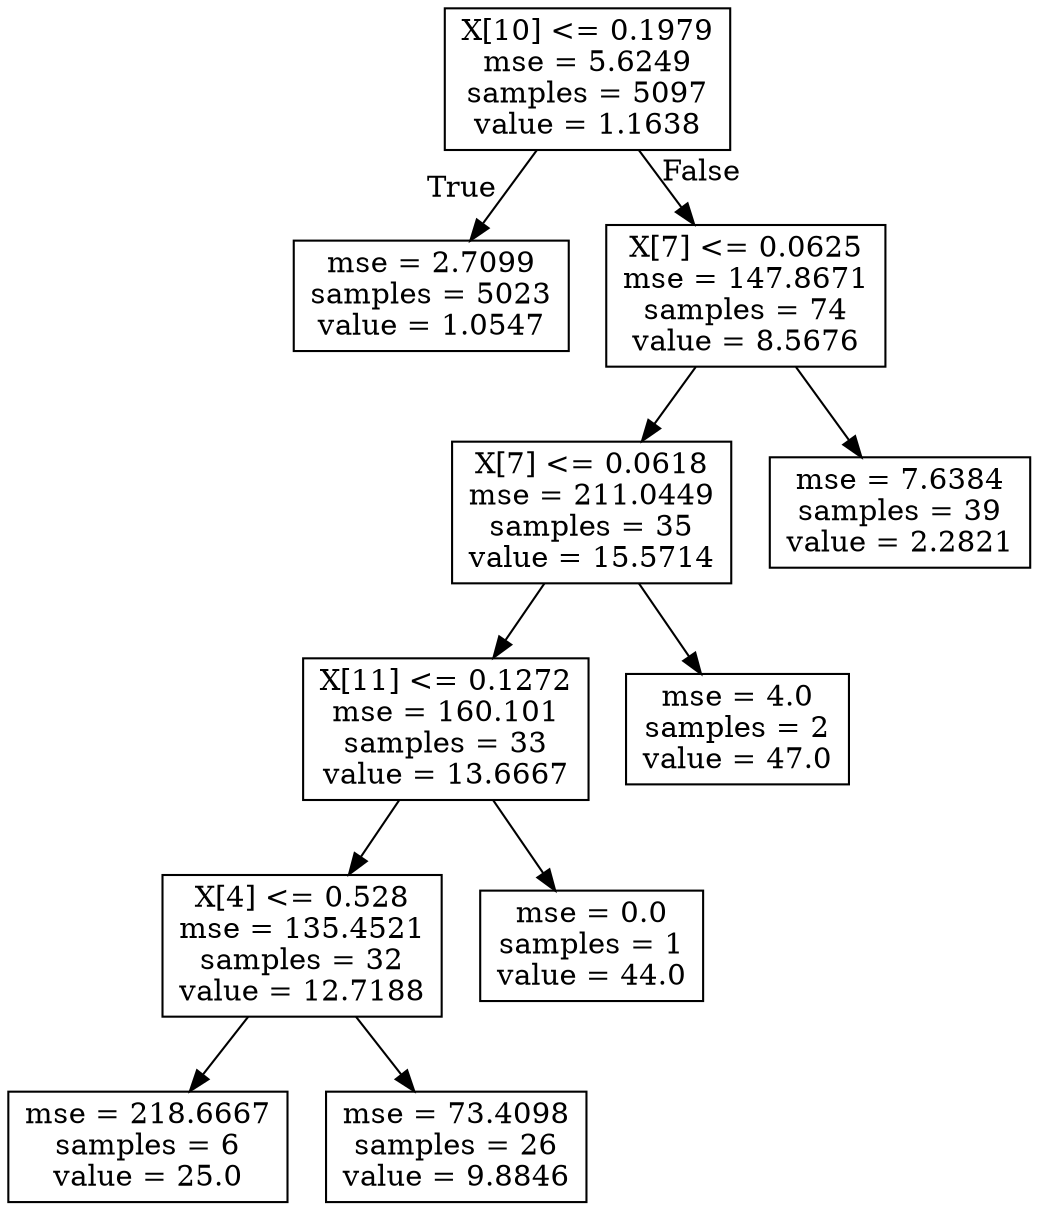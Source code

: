 digraph Tree {
node [shape=box] ;
0 [label="X[10] <= 0.1979\nmse = 5.6249\nsamples = 5097\nvalue = 1.1638"] ;
1 [label="mse = 2.7099\nsamples = 5023\nvalue = 1.0547"] ;
0 -> 1 [labeldistance=2.5, labelangle=45, headlabel="True"] ;
2 [label="X[7] <= 0.0625\nmse = 147.8671\nsamples = 74\nvalue = 8.5676"] ;
0 -> 2 [labeldistance=2.5, labelangle=-45, headlabel="False"] ;
3 [label="X[7] <= 0.0618\nmse = 211.0449\nsamples = 35\nvalue = 15.5714"] ;
2 -> 3 ;
5 [label="X[11] <= 0.1272\nmse = 160.101\nsamples = 33\nvalue = 13.6667"] ;
3 -> 5 ;
7 [label="X[4] <= 0.528\nmse = 135.4521\nsamples = 32\nvalue = 12.7188"] ;
5 -> 7 ;
9 [label="mse = 218.6667\nsamples = 6\nvalue = 25.0"] ;
7 -> 9 ;
10 [label="mse = 73.4098\nsamples = 26\nvalue = 9.8846"] ;
7 -> 10 ;
8 [label="mse = 0.0\nsamples = 1\nvalue = 44.0"] ;
5 -> 8 ;
6 [label="mse = 4.0\nsamples = 2\nvalue = 47.0"] ;
3 -> 6 ;
4 [label="mse = 7.6384\nsamples = 39\nvalue = 2.2821"] ;
2 -> 4 ;
}
